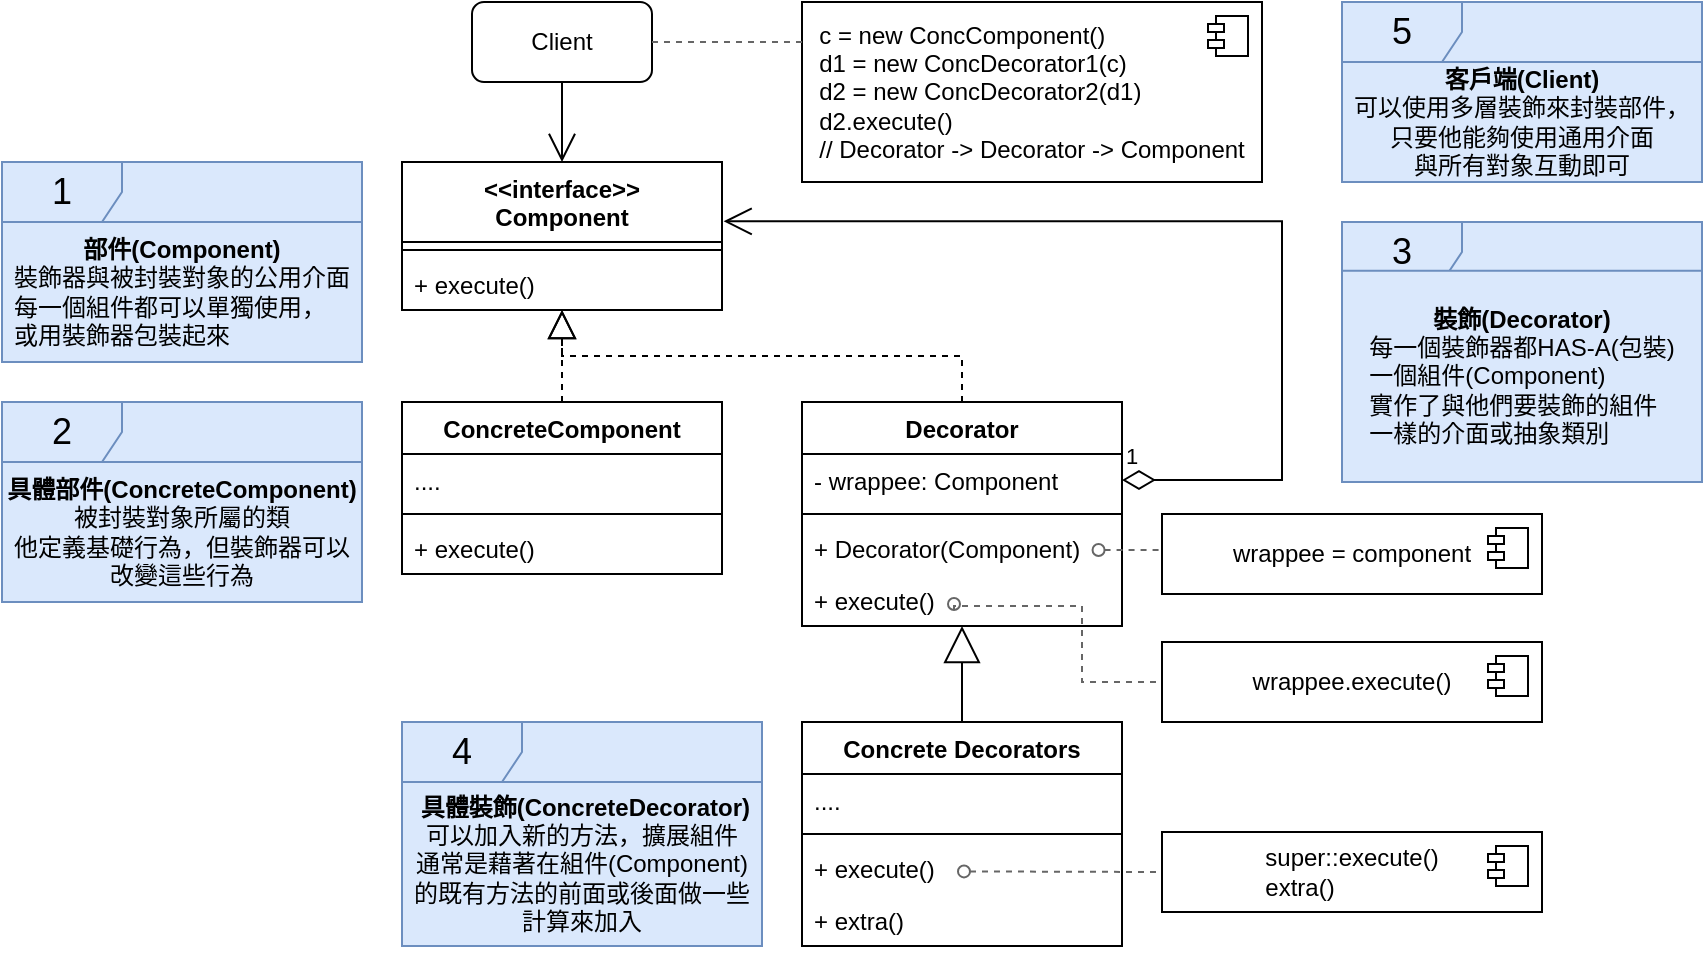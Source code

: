 <mxfile version="23.1.7" type="device">
  <diagram id="C5RBs43oDa-KdzZeNtuy" name="Page-1">
    <mxGraphModel dx="2022" dy="622" grid="1" gridSize="10" guides="1" tooltips="1" connect="1" arrows="1" fold="1" page="1" pageScale="1" pageWidth="827" pageHeight="1169" math="0" shadow="0">
      <root>
        <mxCell id="WIyWlLk6GJQsqaUBKTNV-0" />
        <mxCell id="WIyWlLk6GJQsqaUBKTNV-1" parent="WIyWlLk6GJQsqaUBKTNV-0" />
        <mxCell id="GhlGxq6gx5H_YgF2LxDl-112" value="&amp;lt;&amp;lt;interface&amp;gt;&amp;gt;&lt;div&gt;Component&lt;/div&gt;" style="swimlane;fontStyle=1;align=center;verticalAlign=top;childLayout=stackLayout;horizontal=1;startSize=40;horizontalStack=0;resizeParent=1;resizeParentMax=0;resizeLast=0;collapsible=1;marginBottom=0;whiteSpace=wrap;html=1;" vertex="1" parent="WIyWlLk6GJQsqaUBKTNV-1">
          <mxGeometry x="150" y="230" width="160" height="74" as="geometry" />
        </mxCell>
        <mxCell id="GhlGxq6gx5H_YgF2LxDl-114" value="" style="line;strokeWidth=1;fillColor=none;align=left;verticalAlign=middle;spacingTop=-1;spacingLeft=3;spacingRight=3;rotatable=0;labelPosition=right;points=[];portConstraint=eastwest;strokeColor=inherit;" vertex="1" parent="GhlGxq6gx5H_YgF2LxDl-112">
          <mxGeometry y="40" width="160" height="8" as="geometry" />
        </mxCell>
        <mxCell id="GhlGxq6gx5H_YgF2LxDl-116" value="+ execute()" style="text;strokeColor=none;fillColor=none;align=left;verticalAlign=top;spacingLeft=4;spacingRight=4;overflow=hidden;rotatable=0;points=[[0,0.5],[1,0.5]];portConstraint=eastwest;whiteSpace=wrap;html=1;" vertex="1" parent="GhlGxq6gx5H_YgF2LxDl-112">
          <mxGeometry y="48" width="160" height="26" as="geometry" />
        </mxCell>
        <mxCell id="GhlGxq6gx5H_YgF2LxDl-120" value="ConcreteComponent" style="swimlane;fontStyle=1;align=center;verticalAlign=top;childLayout=stackLayout;horizontal=1;startSize=26;horizontalStack=0;resizeParent=1;resizeParentMax=0;resizeLast=0;collapsible=1;marginBottom=0;whiteSpace=wrap;html=1;" vertex="1" parent="WIyWlLk6GJQsqaUBKTNV-1">
          <mxGeometry x="150" y="350" width="160" height="86" as="geometry" />
        </mxCell>
        <mxCell id="GhlGxq6gx5H_YgF2LxDl-121" value="...." style="text;strokeColor=none;fillColor=none;align=left;verticalAlign=top;spacingLeft=4;spacingRight=4;overflow=hidden;rotatable=0;points=[[0,0.5],[1,0.5]];portConstraint=eastwest;whiteSpace=wrap;html=1;" vertex="1" parent="GhlGxq6gx5H_YgF2LxDl-120">
          <mxGeometry y="26" width="160" height="26" as="geometry" />
        </mxCell>
        <mxCell id="GhlGxq6gx5H_YgF2LxDl-122" value="" style="line;strokeWidth=1;fillColor=none;align=left;verticalAlign=middle;spacingTop=-1;spacingLeft=3;spacingRight=3;rotatable=0;labelPosition=right;points=[];portConstraint=eastwest;strokeColor=inherit;" vertex="1" parent="GhlGxq6gx5H_YgF2LxDl-120">
          <mxGeometry y="52" width="160" height="8" as="geometry" />
        </mxCell>
        <mxCell id="GhlGxq6gx5H_YgF2LxDl-123" value="+ execute()" style="text;strokeColor=none;fillColor=none;align=left;verticalAlign=top;spacingLeft=4;spacingRight=4;overflow=hidden;rotatable=0;points=[[0,0.5],[1,0.5]];portConstraint=eastwest;whiteSpace=wrap;html=1;" vertex="1" parent="GhlGxq6gx5H_YgF2LxDl-120">
          <mxGeometry y="60" width="160" height="26" as="geometry" />
        </mxCell>
        <mxCell id="GhlGxq6gx5H_YgF2LxDl-124" value="Decorator" style="swimlane;fontStyle=1;align=center;verticalAlign=top;childLayout=stackLayout;horizontal=1;startSize=26;horizontalStack=0;resizeParent=1;resizeParentMax=0;resizeLast=0;collapsible=1;marginBottom=0;whiteSpace=wrap;html=1;" vertex="1" parent="WIyWlLk6GJQsqaUBKTNV-1">
          <mxGeometry x="350" y="350" width="160" height="112" as="geometry" />
        </mxCell>
        <mxCell id="GhlGxq6gx5H_YgF2LxDl-125" value="- wrappee: Component" style="text;strokeColor=none;fillColor=none;align=left;verticalAlign=top;spacingLeft=4;spacingRight=4;overflow=hidden;rotatable=0;points=[[0,0.5],[1,0.5]];portConstraint=eastwest;whiteSpace=wrap;html=1;" vertex="1" parent="GhlGxq6gx5H_YgF2LxDl-124">
          <mxGeometry y="26" width="160" height="26" as="geometry" />
        </mxCell>
        <mxCell id="GhlGxq6gx5H_YgF2LxDl-126" value="" style="line;strokeWidth=1;fillColor=none;align=left;verticalAlign=middle;spacingTop=-1;spacingLeft=3;spacingRight=3;rotatable=0;labelPosition=right;points=[];portConstraint=eastwest;strokeColor=inherit;" vertex="1" parent="GhlGxq6gx5H_YgF2LxDl-124">
          <mxGeometry y="52" width="160" height="8" as="geometry" />
        </mxCell>
        <mxCell id="GhlGxq6gx5H_YgF2LxDl-127" value="+ Decorator(Component)" style="text;strokeColor=none;fillColor=none;align=left;verticalAlign=top;spacingLeft=4;spacingRight=4;overflow=hidden;rotatable=0;points=[[0,0.5],[1,0.5]];portConstraint=eastwest;whiteSpace=wrap;html=1;" vertex="1" parent="GhlGxq6gx5H_YgF2LxDl-124">
          <mxGeometry y="60" width="160" height="26" as="geometry" />
        </mxCell>
        <mxCell id="GhlGxq6gx5H_YgF2LxDl-128" value="+ execute()" style="text;strokeColor=none;fillColor=none;align=left;verticalAlign=top;spacingLeft=4;spacingRight=4;overflow=hidden;rotatable=0;points=[[0,0.5],[1,0.5]];portConstraint=eastwest;whiteSpace=wrap;html=1;" vertex="1" parent="GhlGxq6gx5H_YgF2LxDl-124">
          <mxGeometry y="86" width="160" height="26" as="geometry" />
        </mxCell>
        <mxCell id="GhlGxq6gx5H_YgF2LxDl-158" value="" style="endArrow=none;dashed=1;html=1;rounded=0;startArrow=oval;startFill=0;fillColor=#f5f5f5;strokeColor=#666666;edgeStyle=orthogonalEdgeStyle;entryX=0;entryY=0.5;entryDx=0;entryDy=0;" edge="1" parent="GhlGxq6gx5H_YgF2LxDl-124" target="GhlGxq6gx5H_YgF2LxDl-151">
          <mxGeometry width="50" height="50" relative="1" as="geometry">
            <mxPoint x="75.999" y="101" as="sourcePoint" />
            <mxPoint x="270" y="101" as="targetPoint" />
            <Array as="points">
              <mxPoint x="76" y="102" />
              <mxPoint x="140" y="102" />
              <mxPoint x="140" y="140" />
            </Array>
          </mxGeometry>
        </mxCell>
        <mxCell id="GhlGxq6gx5H_YgF2LxDl-129" value="Concrete Decorators" style="swimlane;fontStyle=1;align=center;verticalAlign=top;childLayout=stackLayout;horizontal=1;startSize=26;horizontalStack=0;resizeParent=1;resizeParentMax=0;resizeLast=0;collapsible=1;marginBottom=0;whiteSpace=wrap;html=1;" vertex="1" parent="WIyWlLk6GJQsqaUBKTNV-1">
          <mxGeometry x="350" y="510" width="160" height="112" as="geometry" />
        </mxCell>
        <mxCell id="GhlGxq6gx5H_YgF2LxDl-130" value="...." style="text;strokeColor=none;fillColor=none;align=left;verticalAlign=top;spacingLeft=4;spacingRight=4;overflow=hidden;rotatable=0;points=[[0,0.5],[1,0.5]];portConstraint=eastwest;whiteSpace=wrap;html=1;" vertex="1" parent="GhlGxq6gx5H_YgF2LxDl-129">
          <mxGeometry y="26" width="160" height="26" as="geometry" />
        </mxCell>
        <mxCell id="GhlGxq6gx5H_YgF2LxDl-131" value="" style="line;strokeWidth=1;fillColor=none;align=left;verticalAlign=middle;spacingTop=-1;spacingLeft=3;spacingRight=3;rotatable=0;labelPosition=right;points=[];portConstraint=eastwest;strokeColor=inherit;" vertex="1" parent="GhlGxq6gx5H_YgF2LxDl-129">
          <mxGeometry y="52" width="160" height="8" as="geometry" />
        </mxCell>
        <mxCell id="GhlGxq6gx5H_YgF2LxDl-132" value="+ execute()" style="text;strokeColor=none;fillColor=none;align=left;verticalAlign=top;spacingLeft=4;spacingRight=4;overflow=hidden;rotatable=0;points=[[0,0.5],[1,0.5]];portConstraint=eastwest;whiteSpace=wrap;html=1;" vertex="1" parent="GhlGxq6gx5H_YgF2LxDl-129">
          <mxGeometry y="60" width="160" height="26" as="geometry" />
        </mxCell>
        <mxCell id="GhlGxq6gx5H_YgF2LxDl-159" value="" style="endArrow=none;dashed=1;html=1;rounded=0;startArrow=oval;startFill=0;entryX=0;entryY=0.5;entryDx=0;entryDy=0;fillColor=#f5f5f5;strokeColor=#666666;" edge="1" parent="GhlGxq6gx5H_YgF2LxDl-129" target="GhlGxq6gx5H_YgF2LxDl-153">
          <mxGeometry width="50" height="50" relative="1" as="geometry">
            <mxPoint x="80.999" y="74.71" as="sourcePoint" />
            <mxPoint x="112.53" y="74.75" as="targetPoint" />
          </mxGeometry>
        </mxCell>
        <mxCell id="GhlGxq6gx5H_YgF2LxDl-133" value="+ extra()" style="text;strokeColor=none;fillColor=none;align=left;verticalAlign=top;spacingLeft=4;spacingRight=4;overflow=hidden;rotatable=0;points=[[0,0.5],[1,0.5]];portConstraint=eastwest;whiteSpace=wrap;html=1;" vertex="1" parent="GhlGxq6gx5H_YgF2LxDl-129">
          <mxGeometry y="86" width="160" height="26" as="geometry" />
        </mxCell>
        <mxCell id="GhlGxq6gx5H_YgF2LxDl-134" value="Client" style="rounded=1;whiteSpace=wrap;html=1;" vertex="1" parent="WIyWlLk6GJQsqaUBKTNV-1">
          <mxGeometry x="185" y="150" width="90" height="40" as="geometry" />
        </mxCell>
        <mxCell id="GhlGxq6gx5H_YgF2LxDl-135" value="1" style="endArrow=open;html=1;endSize=12;startArrow=diamondThin;startSize=14;startFill=0;edgeStyle=elbowEdgeStyle;align=left;verticalAlign=bottom;rounded=0;entryX=1.005;entryY=0.401;entryDx=0;entryDy=0;entryPerimeter=0;" edge="1" parent="WIyWlLk6GJQsqaUBKTNV-1" source="GhlGxq6gx5H_YgF2LxDl-125" target="GhlGxq6gx5H_YgF2LxDl-112">
          <mxGeometry x="-1" y="3" relative="1" as="geometry">
            <mxPoint x="590" y="420" as="sourcePoint" />
            <mxPoint x="670" y="240" as="targetPoint" />
            <Array as="points">
              <mxPoint x="590" y="330" />
            </Array>
          </mxGeometry>
        </mxCell>
        <mxCell id="GhlGxq6gx5H_YgF2LxDl-136" value="" style="endArrow=block;dashed=1;endFill=0;endSize=12;html=1;rounded=0;exitX=0.5;exitY=0;exitDx=0;exitDy=0;" edge="1" parent="WIyWlLk6GJQsqaUBKTNV-1" source="GhlGxq6gx5H_YgF2LxDl-120" target="GhlGxq6gx5H_YgF2LxDl-116">
          <mxGeometry width="160" relative="1" as="geometry">
            <mxPoint x="210" y="530" as="sourcePoint" />
            <mxPoint x="370" y="530" as="targetPoint" />
          </mxGeometry>
        </mxCell>
        <mxCell id="GhlGxq6gx5H_YgF2LxDl-137" value="" style="endArrow=block;dashed=1;endFill=0;endSize=12;html=1;rounded=0;edgeStyle=elbowEdgeStyle;elbow=vertical;" edge="1" parent="WIyWlLk6GJQsqaUBKTNV-1" source="GhlGxq6gx5H_YgF2LxDl-124" target="GhlGxq6gx5H_YgF2LxDl-116">
          <mxGeometry width="160" relative="1" as="geometry">
            <mxPoint x="480" y="350" as="sourcePoint" />
            <mxPoint x="350" y="310" as="targetPoint" />
          </mxGeometry>
        </mxCell>
        <mxCell id="GhlGxq6gx5H_YgF2LxDl-138" value="" style="endArrow=block;endSize=16;endFill=0;html=1;rounded=0;" edge="1" parent="WIyWlLk6GJQsqaUBKTNV-1" source="GhlGxq6gx5H_YgF2LxDl-129" target="GhlGxq6gx5H_YgF2LxDl-124">
          <mxGeometry width="160" relative="1" as="geometry">
            <mxPoint x="450" y="498.0" as="sourcePoint" />
            <mxPoint x="370" y="490" as="targetPoint" />
          </mxGeometry>
        </mxCell>
        <mxCell id="GhlGxq6gx5H_YgF2LxDl-143" value="" style="endArrow=open;endFill=1;endSize=12;html=1;rounded=0;" edge="1" parent="WIyWlLk6GJQsqaUBKTNV-1" source="GhlGxq6gx5H_YgF2LxDl-134" target="GhlGxq6gx5H_YgF2LxDl-112">
          <mxGeometry width="160" relative="1" as="geometry">
            <mxPoint x="80" y="500" as="sourcePoint" />
            <mxPoint x="240" y="500" as="targetPoint" />
          </mxGeometry>
        </mxCell>
        <mxCell id="GhlGxq6gx5H_YgF2LxDl-144" value="&lt;div style=&quot;text-align: left;&quot;&gt;&lt;span style=&quot;background-color: initial;&quot;&gt;c = new ConcComponent()&lt;/span&gt;&lt;/div&gt;&lt;div style=&quot;text-align: left;&quot;&gt;&lt;span style=&quot;background-color: initial;&quot;&gt;d1 = new ConcDecorator1(c)&lt;/span&gt;&lt;/div&gt;&lt;div style=&quot;text-align: left;&quot;&gt;&lt;span style=&quot;background-color: initial;&quot;&gt;d2 = new ConcDecorator2(d1)&lt;/span&gt;&lt;/div&gt;&lt;div style=&quot;text-align: left;&quot;&gt;&lt;span style=&quot;background-color: initial;&quot;&gt;d2.execute()&lt;/span&gt;&lt;/div&gt;&lt;div style=&quot;text-align: left;&quot;&gt;&lt;span style=&quot;background-color: initial;&quot;&gt;// Decorator -&amp;gt; Decorator -&amp;gt; Component&lt;/span&gt;&lt;/div&gt;" style="html=1;dropTarget=0;whiteSpace=wrap;align=center;" vertex="1" parent="WIyWlLk6GJQsqaUBKTNV-1">
          <mxGeometry x="350" y="150" width="230" height="90" as="geometry" />
        </mxCell>
        <mxCell id="GhlGxq6gx5H_YgF2LxDl-145" value="" style="shape=module;jettyWidth=8;jettyHeight=4;" vertex="1" parent="GhlGxq6gx5H_YgF2LxDl-144">
          <mxGeometry x="1" width="20" height="20" relative="1" as="geometry">
            <mxPoint x="-27" y="7" as="offset" />
          </mxGeometry>
        </mxCell>
        <mxCell id="GhlGxq6gx5H_YgF2LxDl-146" value="" style="endArrow=none;dashed=1;html=1;rounded=0;exitX=1;exitY=0.5;exitDx=0;exitDy=0;fillColor=#f5f5f5;strokeColor=#666666;" edge="1" parent="WIyWlLk6GJQsqaUBKTNV-1" source="GhlGxq6gx5H_YgF2LxDl-134">
          <mxGeometry width="50" height="50" relative="1" as="geometry">
            <mxPoint x="220" y="210" as="sourcePoint" />
            <mxPoint x="350" y="170" as="targetPoint" />
          </mxGeometry>
        </mxCell>
        <mxCell id="GhlGxq6gx5H_YgF2LxDl-147" value="&lt;div style=&quot;&quot;&gt;wrappee = component&lt;/div&gt;" style="html=1;dropTarget=0;whiteSpace=wrap;align=center;" vertex="1" parent="WIyWlLk6GJQsqaUBKTNV-1">
          <mxGeometry x="530" y="406" width="190" height="40" as="geometry" />
        </mxCell>
        <mxCell id="GhlGxq6gx5H_YgF2LxDl-148" value="" style="shape=module;jettyWidth=8;jettyHeight=4;" vertex="1" parent="GhlGxq6gx5H_YgF2LxDl-147">
          <mxGeometry x="1" width="20" height="20" relative="1" as="geometry">
            <mxPoint x="-27" y="7" as="offset" />
          </mxGeometry>
        </mxCell>
        <mxCell id="GhlGxq6gx5H_YgF2LxDl-151" value="&lt;div style=&quot;&quot;&gt;wrappee.execute()&lt;/div&gt;" style="html=1;dropTarget=0;whiteSpace=wrap;align=center;" vertex="1" parent="WIyWlLk6GJQsqaUBKTNV-1">
          <mxGeometry x="530" y="470" width="190" height="40" as="geometry" />
        </mxCell>
        <mxCell id="GhlGxq6gx5H_YgF2LxDl-152" value="" style="shape=module;jettyWidth=8;jettyHeight=4;" vertex="1" parent="GhlGxq6gx5H_YgF2LxDl-151">
          <mxGeometry x="1" width="20" height="20" relative="1" as="geometry">
            <mxPoint x="-27" y="7" as="offset" />
          </mxGeometry>
        </mxCell>
        <mxCell id="GhlGxq6gx5H_YgF2LxDl-153" value="&lt;div style=&quot;&quot;&gt;super::execute()&lt;/div&gt;&lt;div style=&quot;text-align: left;&quot;&gt;extra()&lt;/div&gt;" style="html=1;dropTarget=0;whiteSpace=wrap;align=center;" vertex="1" parent="WIyWlLk6GJQsqaUBKTNV-1">
          <mxGeometry x="530" y="565" width="190" height="40" as="geometry" />
        </mxCell>
        <mxCell id="GhlGxq6gx5H_YgF2LxDl-154" value="" style="shape=module;jettyWidth=8;jettyHeight=4;" vertex="1" parent="GhlGxq6gx5H_YgF2LxDl-153">
          <mxGeometry x="1" width="20" height="20" relative="1" as="geometry">
            <mxPoint x="-27" y="7" as="offset" />
          </mxGeometry>
        </mxCell>
        <mxCell id="GhlGxq6gx5H_YgF2LxDl-157" value="" style="endArrow=none;dashed=1;html=1;rounded=0;startArrow=oval;startFill=0;entryX=-0.001;entryY=0.476;entryDx=0;entryDy=0;entryPerimeter=0;fillColor=#f5f5f5;strokeColor=#666666;" edge="1" parent="WIyWlLk6GJQsqaUBKTNV-1">
          <mxGeometry width="50" height="50" relative="1" as="geometry">
            <mxPoint x="498.279" y="424" as="sourcePoint" />
            <mxPoint x="529.81" y="424.04" as="targetPoint" />
          </mxGeometry>
        </mxCell>
        <mxCell id="GhlGxq6gx5H_YgF2LxDl-164" value="" style="group" vertex="1" connectable="0" parent="WIyWlLk6GJQsqaUBKTNV-1">
          <mxGeometry x="-50" y="230" width="180" height="100" as="geometry" />
        </mxCell>
        <mxCell id="GhlGxq6gx5H_YgF2LxDl-162" value="" style="html=1;whiteSpace=wrap;fillColor=#dae8fc;strokeColor=#6c8ebf;" vertex="1" parent="GhlGxq6gx5H_YgF2LxDl-164">
          <mxGeometry width="180" height="100" as="geometry" />
        </mxCell>
        <mxCell id="GhlGxq6gx5H_YgF2LxDl-160" value="&lt;font style=&quot;font-size: 18px;&quot;&gt;1&lt;/font&gt;" style="shape=umlFrame;whiteSpace=wrap;html=1;pointerEvents=0;fillColor=#dae8fc;strokeColor=#6c8ebf;" vertex="1" parent="GhlGxq6gx5H_YgF2LxDl-164">
          <mxGeometry width="180" height="100" as="geometry" />
        </mxCell>
        <mxCell id="GhlGxq6gx5H_YgF2LxDl-163" value="&lt;b&gt;部件(Component)&lt;/b&gt;&lt;br&gt;裝飾器與被封裝對象的公用介面&lt;br&gt;&lt;div style=&quot;text-align: left;&quot;&gt;&lt;span style=&quot;background-color: initial;&quot;&gt;每一個組件都可以單獨使用，&lt;/span&gt;&lt;/div&gt;&lt;div style=&quot;text-align: left;&quot;&gt;&lt;span style=&quot;background-color: initial;&quot;&gt;或用裝飾器包裝起來&lt;/span&gt;&lt;/div&gt;" style="html=1;whiteSpace=wrap;fillColor=#dae8fc;strokeColor=#6c8ebf;" vertex="1" parent="GhlGxq6gx5H_YgF2LxDl-164">
          <mxGeometry y="30" width="180" height="70" as="geometry" />
        </mxCell>
        <mxCell id="GhlGxq6gx5H_YgF2LxDl-165" value="" style="group" vertex="1" connectable="0" parent="WIyWlLk6GJQsqaUBKTNV-1">
          <mxGeometry x="-50" y="350" width="180" height="100" as="geometry" />
        </mxCell>
        <mxCell id="GhlGxq6gx5H_YgF2LxDl-166" value="" style="html=1;whiteSpace=wrap;fillColor=#dae8fc;strokeColor=#6c8ebf;" vertex="1" parent="GhlGxq6gx5H_YgF2LxDl-165">
          <mxGeometry width="180" height="100" as="geometry" />
        </mxCell>
        <mxCell id="GhlGxq6gx5H_YgF2LxDl-167" value="&lt;font style=&quot;font-size: 18px;&quot;&gt;2&lt;/font&gt;" style="shape=umlFrame;whiteSpace=wrap;html=1;pointerEvents=0;fillColor=#dae8fc;strokeColor=#6c8ebf;" vertex="1" parent="GhlGxq6gx5H_YgF2LxDl-165">
          <mxGeometry width="180" height="100" as="geometry" />
        </mxCell>
        <mxCell id="GhlGxq6gx5H_YgF2LxDl-168" value="&lt;b&gt;具體部件(ConcreteComponent)&lt;/b&gt;&lt;br&gt;被封裝對象所屬的類&lt;br&gt;他定義基礎行為，但裝飾器可以改變這些行為" style="html=1;whiteSpace=wrap;fillColor=#dae8fc;strokeColor=#6c8ebf;" vertex="1" parent="GhlGxq6gx5H_YgF2LxDl-165">
          <mxGeometry y="30" width="180" height="70" as="geometry" />
        </mxCell>
        <mxCell id="GhlGxq6gx5H_YgF2LxDl-169" value="" style="group" vertex="1" connectable="0" parent="WIyWlLk6GJQsqaUBKTNV-1">
          <mxGeometry x="620" y="260" width="180" height="130" as="geometry" />
        </mxCell>
        <mxCell id="GhlGxq6gx5H_YgF2LxDl-170" value="" style="html=1;whiteSpace=wrap;fillColor=#dae8fc;strokeColor=#6c8ebf;" vertex="1" parent="GhlGxq6gx5H_YgF2LxDl-169">
          <mxGeometry width="180" height="130" as="geometry" />
        </mxCell>
        <mxCell id="GhlGxq6gx5H_YgF2LxDl-171" value="&lt;font style=&quot;font-size: 18px;&quot;&gt;3&lt;/font&gt;" style="shape=umlFrame;whiteSpace=wrap;html=1;pointerEvents=0;fillColor=#dae8fc;strokeColor=#6c8ebf;" vertex="1" parent="GhlGxq6gx5H_YgF2LxDl-169">
          <mxGeometry width="180" height="130" as="geometry" />
        </mxCell>
        <mxCell id="GhlGxq6gx5H_YgF2LxDl-172" value="&lt;b&gt;裝飾(Decorator)&lt;br&gt;&lt;/b&gt;每一個裝飾器都HAS-A(包裝)&lt;br&gt;&lt;div style=&quot;text-align: left;&quot;&gt;&lt;span style=&quot;background-color: initial;&quot;&gt;一個組件(Component)&lt;/span&gt;&lt;/div&gt;&lt;div style=&quot;text-align: left;&quot;&gt;實作了與他們要裝飾的組件&lt;/div&gt;&lt;div style=&quot;text-align: left;&quot;&gt;一樣的介面或抽象類別&lt;/div&gt;" style="html=1;whiteSpace=wrap;fillColor=#dae8fc;strokeColor=#6c8ebf;" vertex="1" parent="GhlGxq6gx5H_YgF2LxDl-169">
          <mxGeometry y="24.375" width="180" height="105.625" as="geometry" />
        </mxCell>
        <mxCell id="GhlGxq6gx5H_YgF2LxDl-173" value="" style="group" vertex="1" connectable="0" parent="WIyWlLk6GJQsqaUBKTNV-1">
          <mxGeometry x="620" y="150" width="180" height="90" as="geometry" />
        </mxCell>
        <mxCell id="GhlGxq6gx5H_YgF2LxDl-174" value="" style="html=1;whiteSpace=wrap;fillColor=#dae8fc;strokeColor=#6c8ebf;" vertex="1" parent="GhlGxq6gx5H_YgF2LxDl-173">
          <mxGeometry width="180" height="90" as="geometry" />
        </mxCell>
        <mxCell id="GhlGxq6gx5H_YgF2LxDl-175" value="&lt;font style=&quot;font-size: 18px;&quot;&gt;5&lt;/font&gt;" style="shape=umlFrame;whiteSpace=wrap;html=1;pointerEvents=0;fillColor=#dae8fc;strokeColor=#6c8ebf;" vertex="1" parent="GhlGxq6gx5H_YgF2LxDl-173">
          <mxGeometry width="180" height="90" as="geometry" />
        </mxCell>
        <mxCell id="GhlGxq6gx5H_YgF2LxDl-176" value="&lt;b&gt;客戶端(Client)&lt;/b&gt;&lt;br&gt;可以使用多層裝飾來封裝部件，&lt;br&gt;只要他能夠使用通用介面&lt;br&gt;與所有對象互動即可" style="html=1;whiteSpace=wrap;fillColor=#dae8fc;strokeColor=#6c8ebf;" vertex="1" parent="GhlGxq6gx5H_YgF2LxDl-173">
          <mxGeometry y="30" width="180" height="60" as="geometry" />
        </mxCell>
        <mxCell id="GhlGxq6gx5H_YgF2LxDl-177" value="" style="group" vertex="1" connectable="0" parent="WIyWlLk6GJQsqaUBKTNV-1">
          <mxGeometry x="150" y="510" width="180" height="112" as="geometry" />
        </mxCell>
        <mxCell id="GhlGxq6gx5H_YgF2LxDl-178" value="" style="html=1;whiteSpace=wrap;fillColor=#dae8fc;strokeColor=#6c8ebf;" vertex="1" parent="GhlGxq6gx5H_YgF2LxDl-177">
          <mxGeometry width="180" height="112.0" as="geometry" />
        </mxCell>
        <mxCell id="GhlGxq6gx5H_YgF2LxDl-179" value="&lt;font style=&quot;font-size: 18px;&quot;&gt;4&lt;/font&gt;" style="shape=umlFrame;whiteSpace=wrap;html=1;pointerEvents=0;fillColor=#dae8fc;strokeColor=#6c8ebf;" vertex="1" parent="GhlGxq6gx5H_YgF2LxDl-177">
          <mxGeometry width="180" height="112.0" as="geometry" />
        </mxCell>
        <mxCell id="GhlGxq6gx5H_YgF2LxDl-180" value="&lt;b&gt;&amp;nbsp;具體裝飾(ConcreteDecorator)&lt;br&gt;&lt;/b&gt;可以加入新的方法，擴展組件&lt;br&gt;通常是藉著在組件(Component)&lt;br&gt;的既有方法的前面或後面做一些計算來加入" style="html=1;whiteSpace=wrap;fillColor=#dae8fc;strokeColor=#6c8ebf;" vertex="1" parent="GhlGxq6gx5H_YgF2LxDl-177">
          <mxGeometry y="30" width="180" height="82" as="geometry" />
        </mxCell>
      </root>
    </mxGraphModel>
  </diagram>
</mxfile>
